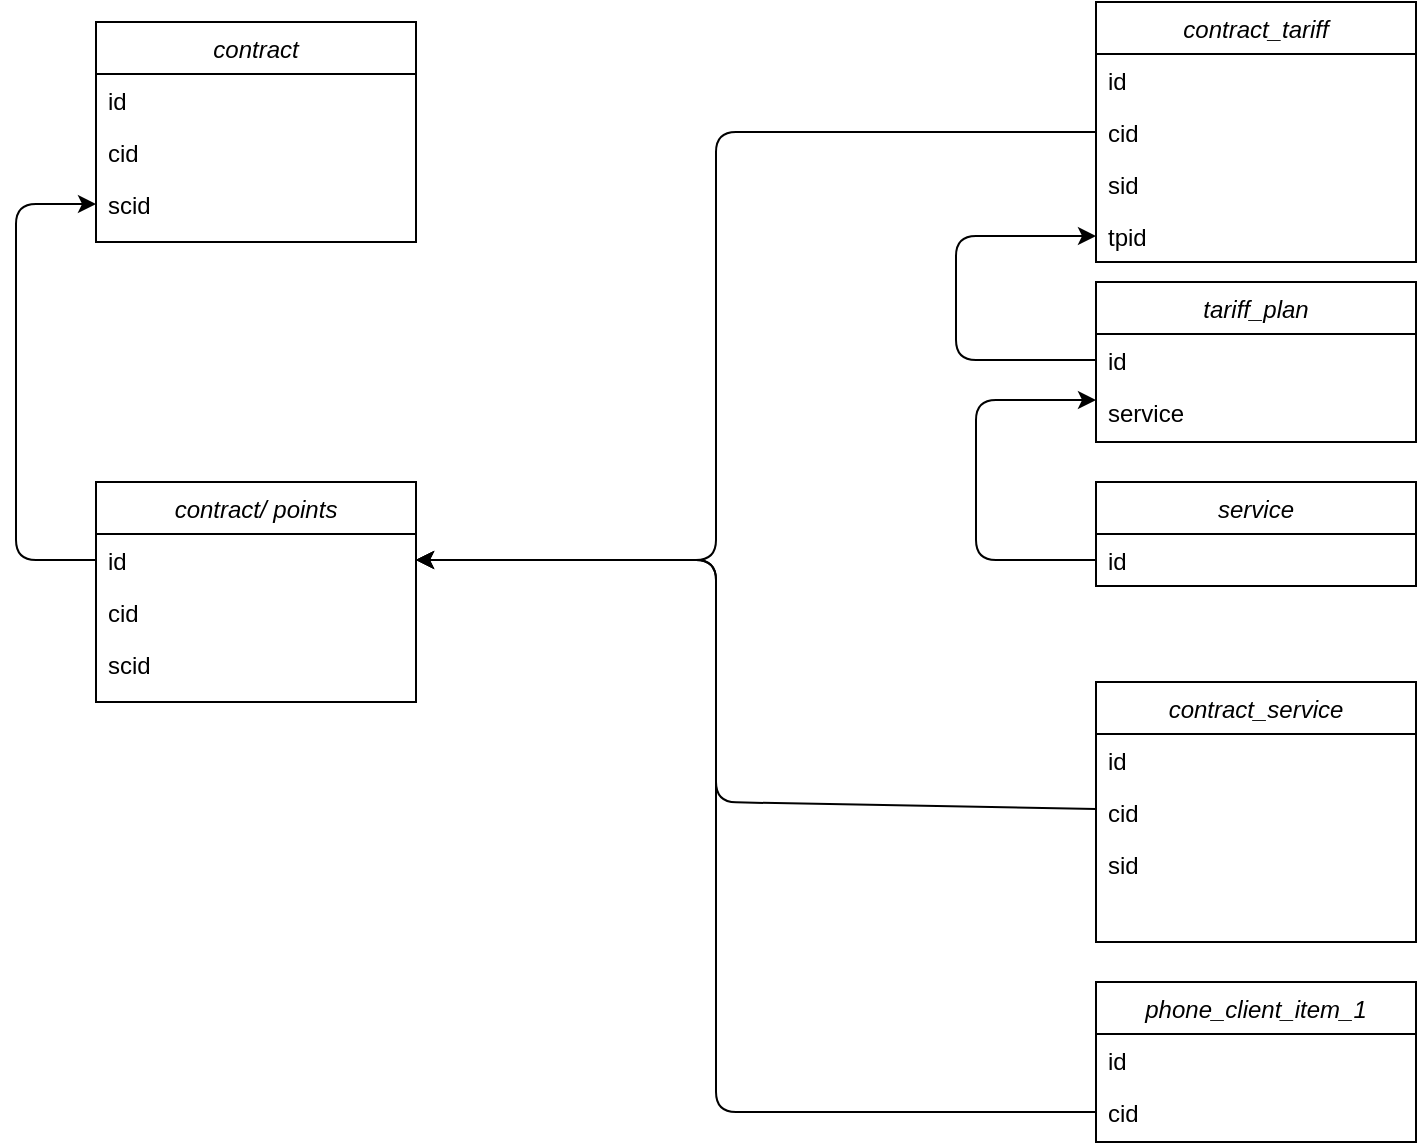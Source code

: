 <mxfile version="14.7.3" type="github">
  <diagram id="C5RBs43oDa-KdzZeNtuy" name="Page-1">
    <mxGraphModel dx="1422" dy="762" grid="1" gridSize="10" guides="1" tooltips="1" connect="1" arrows="1" fold="1" page="1" pageScale="1" pageWidth="827" pageHeight="1169" math="0" shadow="0">
      <root>
        <mxCell id="WIyWlLk6GJQsqaUBKTNV-0" />
        <mxCell id="WIyWlLk6GJQsqaUBKTNV-1" parent="WIyWlLk6GJQsqaUBKTNV-0" />
        <mxCell id="zkfFHV4jXpPFQw0GAbJ--0" value="contract" style="swimlane;fontStyle=2;align=center;verticalAlign=top;childLayout=stackLayout;horizontal=1;startSize=26;horizontalStack=0;resizeParent=1;resizeLast=0;collapsible=1;marginBottom=0;rounded=0;shadow=0;strokeWidth=1;" parent="WIyWlLk6GJQsqaUBKTNV-1" vertex="1">
          <mxGeometry x="50" y="20" width="160" height="110" as="geometry">
            <mxRectangle x="230" y="140" width="160" height="26" as="alternateBounds" />
          </mxGeometry>
        </mxCell>
        <mxCell id="zkfFHV4jXpPFQw0GAbJ--1" value="id" style="text;align=left;verticalAlign=top;spacingLeft=4;spacingRight=4;overflow=hidden;rotatable=0;points=[[0,0.5],[1,0.5]];portConstraint=eastwest;" parent="zkfFHV4jXpPFQw0GAbJ--0" vertex="1">
          <mxGeometry y="26" width="160" height="26" as="geometry" />
        </mxCell>
        <mxCell id="zkfFHV4jXpPFQw0GAbJ--2" value="cid" style="text;align=left;verticalAlign=top;spacingLeft=4;spacingRight=4;overflow=hidden;rotatable=0;points=[[0,0.5],[1,0.5]];portConstraint=eastwest;rounded=0;shadow=0;html=0;" parent="zkfFHV4jXpPFQw0GAbJ--0" vertex="1">
          <mxGeometry y="52" width="160" height="26" as="geometry" />
        </mxCell>
        <mxCell id="zkfFHV4jXpPFQw0GAbJ--3" value="scid" style="text;align=left;verticalAlign=top;spacingLeft=4;spacingRight=4;overflow=hidden;rotatable=0;points=[[0,0.5],[1,0.5]];portConstraint=eastwest;rounded=0;shadow=0;html=0;" parent="zkfFHV4jXpPFQw0GAbJ--0" vertex="1">
          <mxGeometry y="78" width="160" height="26" as="geometry" />
        </mxCell>
        <mxCell id="9GwltzLQkxjSE6nccllX-0" value="contract_service" style="swimlane;fontStyle=2;align=center;verticalAlign=top;childLayout=stackLayout;horizontal=1;startSize=26;horizontalStack=0;resizeParent=1;resizeLast=0;collapsible=1;marginBottom=0;rounded=0;shadow=0;strokeWidth=1;" vertex="1" parent="WIyWlLk6GJQsqaUBKTNV-1">
          <mxGeometry x="550" y="350" width="160" height="130" as="geometry">
            <mxRectangle x="230" y="140" width="160" height="26" as="alternateBounds" />
          </mxGeometry>
        </mxCell>
        <mxCell id="9GwltzLQkxjSE6nccllX-1" value="id" style="text;align=left;verticalAlign=top;spacingLeft=4;spacingRight=4;overflow=hidden;rotatable=0;points=[[0,0.5],[1,0.5]];portConstraint=eastwest;" vertex="1" parent="9GwltzLQkxjSE6nccllX-0">
          <mxGeometry y="26" width="160" height="26" as="geometry" />
        </mxCell>
        <mxCell id="9GwltzLQkxjSE6nccllX-34" value="cid" style="text;align=left;verticalAlign=top;spacingLeft=4;spacingRight=4;overflow=hidden;rotatable=0;points=[[0,0.5],[1,0.5]];portConstraint=eastwest;rounded=0;shadow=0;html=0;" vertex="1" parent="9GwltzLQkxjSE6nccllX-0">
          <mxGeometry y="52" width="160" height="26" as="geometry" />
        </mxCell>
        <mxCell id="9GwltzLQkxjSE6nccllX-3" value="sid" style="text;align=left;verticalAlign=top;spacingLeft=4;spacingRight=4;overflow=hidden;rotatable=0;points=[[0,0.5],[1,0.5]];portConstraint=eastwest;rounded=0;shadow=0;html=0;" vertex="1" parent="9GwltzLQkxjSE6nccllX-0">
          <mxGeometry y="78" width="160" height="26" as="geometry" />
        </mxCell>
        <mxCell id="9GwltzLQkxjSE6nccllX-5" value="contract_tariff" style="swimlane;fontStyle=2;align=center;verticalAlign=top;childLayout=stackLayout;horizontal=1;startSize=26;horizontalStack=0;resizeParent=1;resizeLast=0;collapsible=1;marginBottom=0;rounded=0;shadow=0;strokeWidth=1;" vertex="1" parent="WIyWlLk6GJQsqaUBKTNV-1">
          <mxGeometry x="550" y="10" width="160" height="130" as="geometry">
            <mxRectangle x="230" y="140" width="160" height="26" as="alternateBounds" />
          </mxGeometry>
        </mxCell>
        <mxCell id="9GwltzLQkxjSE6nccllX-6" value="id" style="text;align=left;verticalAlign=top;spacingLeft=4;spacingRight=4;overflow=hidden;rotatable=0;points=[[0,0.5],[1,0.5]];portConstraint=eastwest;" vertex="1" parent="9GwltzLQkxjSE6nccllX-5">
          <mxGeometry y="26" width="160" height="26" as="geometry" />
        </mxCell>
        <mxCell id="9GwltzLQkxjSE6nccllX-7" value="cid" style="text;align=left;verticalAlign=top;spacingLeft=4;spacingRight=4;overflow=hidden;rotatable=0;points=[[0,0.5],[1,0.5]];portConstraint=eastwest;rounded=0;shadow=0;html=0;" vertex="1" parent="9GwltzLQkxjSE6nccllX-5">
          <mxGeometry y="52" width="160" height="26" as="geometry" />
        </mxCell>
        <mxCell id="9GwltzLQkxjSE6nccllX-8" value="sid" style="text;align=left;verticalAlign=top;spacingLeft=4;spacingRight=4;overflow=hidden;rotatable=0;points=[[0,0.5],[1,0.5]];portConstraint=eastwest;rounded=0;shadow=0;html=0;" vertex="1" parent="9GwltzLQkxjSE6nccllX-5">
          <mxGeometry y="78" width="160" height="26" as="geometry" />
        </mxCell>
        <mxCell id="9GwltzLQkxjSE6nccllX-14" value="tpid" style="text;align=left;verticalAlign=top;spacingLeft=4;spacingRight=4;overflow=hidden;rotatable=0;points=[[0,0.5],[1,0.5]];portConstraint=eastwest;rounded=0;shadow=0;html=0;" vertex="1" parent="9GwltzLQkxjSE6nccllX-5">
          <mxGeometry y="104" width="160" height="26" as="geometry" />
        </mxCell>
        <mxCell id="9GwltzLQkxjSE6nccllX-9" value="" style="endArrow=classic;html=1;" edge="1" parent="WIyWlLk6GJQsqaUBKTNV-1" source="9GwltzLQkxjSE6nccllX-34" target="9GwltzLQkxjSE6nccllX-18">
          <mxGeometry width="50" height="50" relative="1" as="geometry">
            <mxPoint x="550" y="289" as="sourcePoint" />
            <mxPoint x="210" y="290" as="targetPoint" />
            <Array as="points">
              <mxPoint x="360" y="410" />
              <mxPoint x="360" y="289" />
            </Array>
          </mxGeometry>
        </mxCell>
        <mxCell id="9GwltzLQkxjSE6nccllX-10" value="tariff_plan" style="swimlane;fontStyle=2;align=center;verticalAlign=top;childLayout=stackLayout;horizontal=1;startSize=26;horizontalStack=0;resizeParent=1;resizeLast=0;collapsible=1;marginBottom=0;rounded=0;shadow=0;strokeWidth=1;" vertex="1" parent="WIyWlLk6GJQsqaUBKTNV-1">
          <mxGeometry x="550" y="150" width="160" height="80" as="geometry">
            <mxRectangle x="230" y="140" width="160" height="26" as="alternateBounds" />
          </mxGeometry>
        </mxCell>
        <mxCell id="9GwltzLQkxjSE6nccllX-11" value="id" style="text;align=left;verticalAlign=top;spacingLeft=4;spacingRight=4;overflow=hidden;rotatable=0;points=[[0,0.5],[1,0.5]];portConstraint=eastwest;" vertex="1" parent="9GwltzLQkxjSE6nccllX-10">
          <mxGeometry y="26" width="160" height="26" as="geometry" />
        </mxCell>
        <mxCell id="9GwltzLQkxjSE6nccllX-36" value="service" style="text;align=left;verticalAlign=top;spacingLeft=4;spacingRight=4;overflow=hidden;rotatable=0;points=[[0,0.5],[1,0.5]];portConstraint=eastwest;" vertex="1" parent="9GwltzLQkxjSE6nccllX-10">
          <mxGeometry y="52" width="160" height="26" as="geometry" />
        </mxCell>
        <mxCell id="9GwltzLQkxjSE6nccllX-16" value="" style="edgeStyle=elbowEdgeStyle;elbow=vertical;endArrow=classic;html=1;" edge="1" parent="WIyWlLk6GJQsqaUBKTNV-1" source="9GwltzLQkxjSE6nccllX-11" target="9GwltzLQkxjSE6nccllX-14">
          <mxGeometry width="50" height="50" relative="1" as="geometry">
            <mxPoint x="390" y="220" as="sourcePoint" />
            <mxPoint x="440" y="170" as="targetPoint" />
            <Array as="points">
              <mxPoint x="480" y="323" />
            </Array>
          </mxGeometry>
        </mxCell>
        <mxCell id="9GwltzLQkxjSE6nccllX-17" value="contract/ points" style="swimlane;fontStyle=2;align=center;verticalAlign=top;childLayout=stackLayout;horizontal=1;startSize=26;horizontalStack=0;resizeParent=1;resizeLast=0;collapsible=1;marginBottom=0;rounded=0;shadow=0;strokeWidth=1;" vertex="1" parent="WIyWlLk6GJQsqaUBKTNV-1">
          <mxGeometry x="50" y="250" width="160" height="110" as="geometry">
            <mxRectangle x="230" y="140" width="160" height="26" as="alternateBounds" />
          </mxGeometry>
        </mxCell>
        <mxCell id="9GwltzLQkxjSE6nccllX-18" value="id" style="text;align=left;verticalAlign=top;spacingLeft=4;spacingRight=4;overflow=hidden;rotatable=0;points=[[0,0.5],[1,0.5]];portConstraint=eastwest;" vertex="1" parent="9GwltzLQkxjSE6nccllX-17">
          <mxGeometry y="26" width="160" height="26" as="geometry" />
        </mxCell>
        <mxCell id="9GwltzLQkxjSE6nccllX-19" value="cid" style="text;align=left;verticalAlign=top;spacingLeft=4;spacingRight=4;overflow=hidden;rotatable=0;points=[[0,0.5],[1,0.5]];portConstraint=eastwest;rounded=0;shadow=0;html=0;" vertex="1" parent="9GwltzLQkxjSE6nccllX-17">
          <mxGeometry y="52" width="160" height="26" as="geometry" />
        </mxCell>
        <mxCell id="9GwltzLQkxjSE6nccllX-20" value="scid" style="text;align=left;verticalAlign=top;spacingLeft=4;spacingRight=4;overflow=hidden;rotatable=0;points=[[0,0.5],[1,0.5]];portConstraint=eastwest;rounded=0;shadow=0;html=0;" vertex="1" parent="9GwltzLQkxjSE6nccllX-17">
          <mxGeometry y="78" width="160" height="26" as="geometry" />
        </mxCell>
        <mxCell id="9GwltzLQkxjSE6nccllX-23" style="edgeStyle=orthogonalEdgeStyle;rounded=0;orthogonalLoop=1;jettySize=auto;html=1;exitX=1;exitY=0.5;exitDx=0;exitDy=0;" edge="1" parent="9GwltzLQkxjSE6nccllX-17" source="9GwltzLQkxjSE6nccllX-19" target="9GwltzLQkxjSE6nccllX-19">
          <mxGeometry relative="1" as="geometry" />
        </mxCell>
        <mxCell id="9GwltzLQkxjSE6nccllX-21" value="" style="edgeStyle=elbowEdgeStyle;elbow=vertical;endArrow=classic;html=1;" edge="1" parent="WIyWlLk6GJQsqaUBKTNV-1" source="9GwltzLQkxjSE6nccllX-18" target="zkfFHV4jXpPFQw0GAbJ--3">
          <mxGeometry width="50" height="50" relative="1" as="geometry">
            <mxPoint x="290" y="272" as="sourcePoint" />
            <mxPoint x="290" y="200" as="targetPoint" />
            <Array as="points">
              <mxPoint x="10" y="240" />
              <mxPoint x="290" y="190" />
            </Array>
          </mxGeometry>
        </mxCell>
        <mxCell id="9GwltzLQkxjSE6nccllX-22" value="" style="endArrow=classic;html=1;exitX=0;exitY=0.5;exitDx=0;exitDy=0;entryX=1;entryY=0.5;entryDx=0;entryDy=0;" edge="1" parent="WIyWlLk6GJQsqaUBKTNV-1" source="9GwltzLQkxjSE6nccllX-7" target="9GwltzLQkxjSE6nccllX-18">
          <mxGeometry width="50" height="50" relative="1" as="geometry">
            <mxPoint x="550" y="405" as="sourcePoint" />
            <mxPoint x="220" y="300" as="targetPoint" />
            <Array as="points">
              <mxPoint x="360" y="75" />
              <mxPoint x="360" y="289" />
            </Array>
          </mxGeometry>
        </mxCell>
        <mxCell id="9GwltzLQkxjSE6nccllX-24" value="phone_client_item_1" style="swimlane;fontStyle=2;align=center;verticalAlign=top;childLayout=stackLayout;horizontal=1;startSize=26;horizontalStack=0;resizeParent=1;resizeLast=0;collapsible=1;marginBottom=0;rounded=0;shadow=0;strokeWidth=1;" vertex="1" parent="WIyWlLk6GJQsqaUBKTNV-1">
          <mxGeometry x="550" y="500" width="160" height="80" as="geometry">
            <mxRectangle x="230" y="140" width="160" height="26" as="alternateBounds" />
          </mxGeometry>
        </mxCell>
        <mxCell id="9GwltzLQkxjSE6nccllX-25" value="id" style="text;align=left;verticalAlign=top;spacingLeft=4;spacingRight=4;overflow=hidden;rotatable=0;points=[[0,0.5],[1,0.5]];portConstraint=eastwest;" vertex="1" parent="9GwltzLQkxjSE6nccllX-24">
          <mxGeometry y="26" width="160" height="26" as="geometry" />
        </mxCell>
        <mxCell id="9GwltzLQkxjSE6nccllX-26" value="cid" style="text;align=left;verticalAlign=top;spacingLeft=4;spacingRight=4;overflow=hidden;rotatable=0;points=[[0,0.5],[1,0.5]];portConstraint=eastwest;rounded=0;shadow=0;html=0;" vertex="1" parent="9GwltzLQkxjSE6nccllX-24">
          <mxGeometry y="52" width="160" height="26" as="geometry" />
        </mxCell>
        <mxCell id="9GwltzLQkxjSE6nccllX-28" value="" style="endArrow=classic;html=1;exitX=0;exitY=0.5;exitDx=0;exitDy=0;entryX=1;entryY=0.5;entryDx=0;entryDy=0;" edge="1" parent="WIyWlLk6GJQsqaUBKTNV-1" source="9GwltzLQkxjSE6nccllX-26" target="9GwltzLQkxjSE6nccllX-18">
          <mxGeometry width="50" height="50" relative="1" as="geometry">
            <mxPoint x="560" y="299" as="sourcePoint" />
            <mxPoint x="220" y="299" as="targetPoint" />
            <Array as="points">
              <mxPoint x="360" y="565" />
              <mxPoint x="360" y="415" />
              <mxPoint x="360" y="289" />
            </Array>
          </mxGeometry>
        </mxCell>
        <mxCell id="9GwltzLQkxjSE6nccllX-37" value="service" style="swimlane;fontStyle=2;align=center;verticalAlign=top;childLayout=stackLayout;horizontal=1;startSize=26;horizontalStack=0;resizeParent=1;resizeLast=0;collapsible=1;marginBottom=0;rounded=0;shadow=0;strokeWidth=1;" vertex="1" parent="WIyWlLk6GJQsqaUBKTNV-1">
          <mxGeometry x="550" y="250" width="160" height="52" as="geometry">
            <mxRectangle x="230" y="140" width="160" height="26" as="alternateBounds" />
          </mxGeometry>
        </mxCell>
        <mxCell id="9GwltzLQkxjSE6nccllX-38" value="id" style="text;align=left;verticalAlign=top;spacingLeft=4;spacingRight=4;overflow=hidden;rotatable=0;points=[[0,0.5],[1,0.5]];portConstraint=eastwest;" vertex="1" parent="9GwltzLQkxjSE6nccllX-37">
          <mxGeometry y="26" width="160" height="26" as="geometry" />
        </mxCell>
        <mxCell id="9GwltzLQkxjSE6nccllX-40" value="" style="edgeStyle=elbowEdgeStyle;elbow=vertical;endArrow=classic;html=1;entryX=0;entryY=0.269;entryDx=0;entryDy=0;entryPerimeter=0;" edge="1" parent="WIyWlLk6GJQsqaUBKTNV-1" source="9GwltzLQkxjSE6nccllX-38" target="9GwltzLQkxjSE6nccllX-36">
          <mxGeometry width="50" height="50" relative="1" as="geometry">
            <mxPoint x="560" y="199" as="sourcePoint" />
            <mxPoint x="560" y="137" as="targetPoint" />
            <Array as="points">
              <mxPoint x="490" y="333" />
            </Array>
          </mxGeometry>
        </mxCell>
      </root>
    </mxGraphModel>
  </diagram>
</mxfile>
